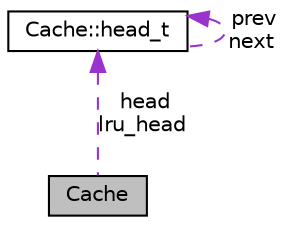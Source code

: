 digraph "Cache"
{
  edge [fontname="Helvetica",fontsize="10",labelfontname="Helvetica",labelfontsize="10"];
  node [fontname="Helvetica",fontsize="10",shape=record];
  Node1 [label="Cache",height=0.2,width=0.4,color="black", fillcolor="grey75", style="filled" fontcolor="black"];
  Node2 -> Node1 [dir="back",color="darkorchid3",fontsize="10",style="dashed",label=" head\nlru_head" ,fontname="Helvetica"];
  Node2 [label="Cache::head_t",height=0.2,width=0.4,color="black", fillcolor="white", style="filled",URL="$structCache_1_1head__t.html"];
  Node2 -> Node2 [dir="back",color="darkorchid3",fontsize="10",style="dashed",label=" prev\nnext" ,fontname="Helvetica"];
}
